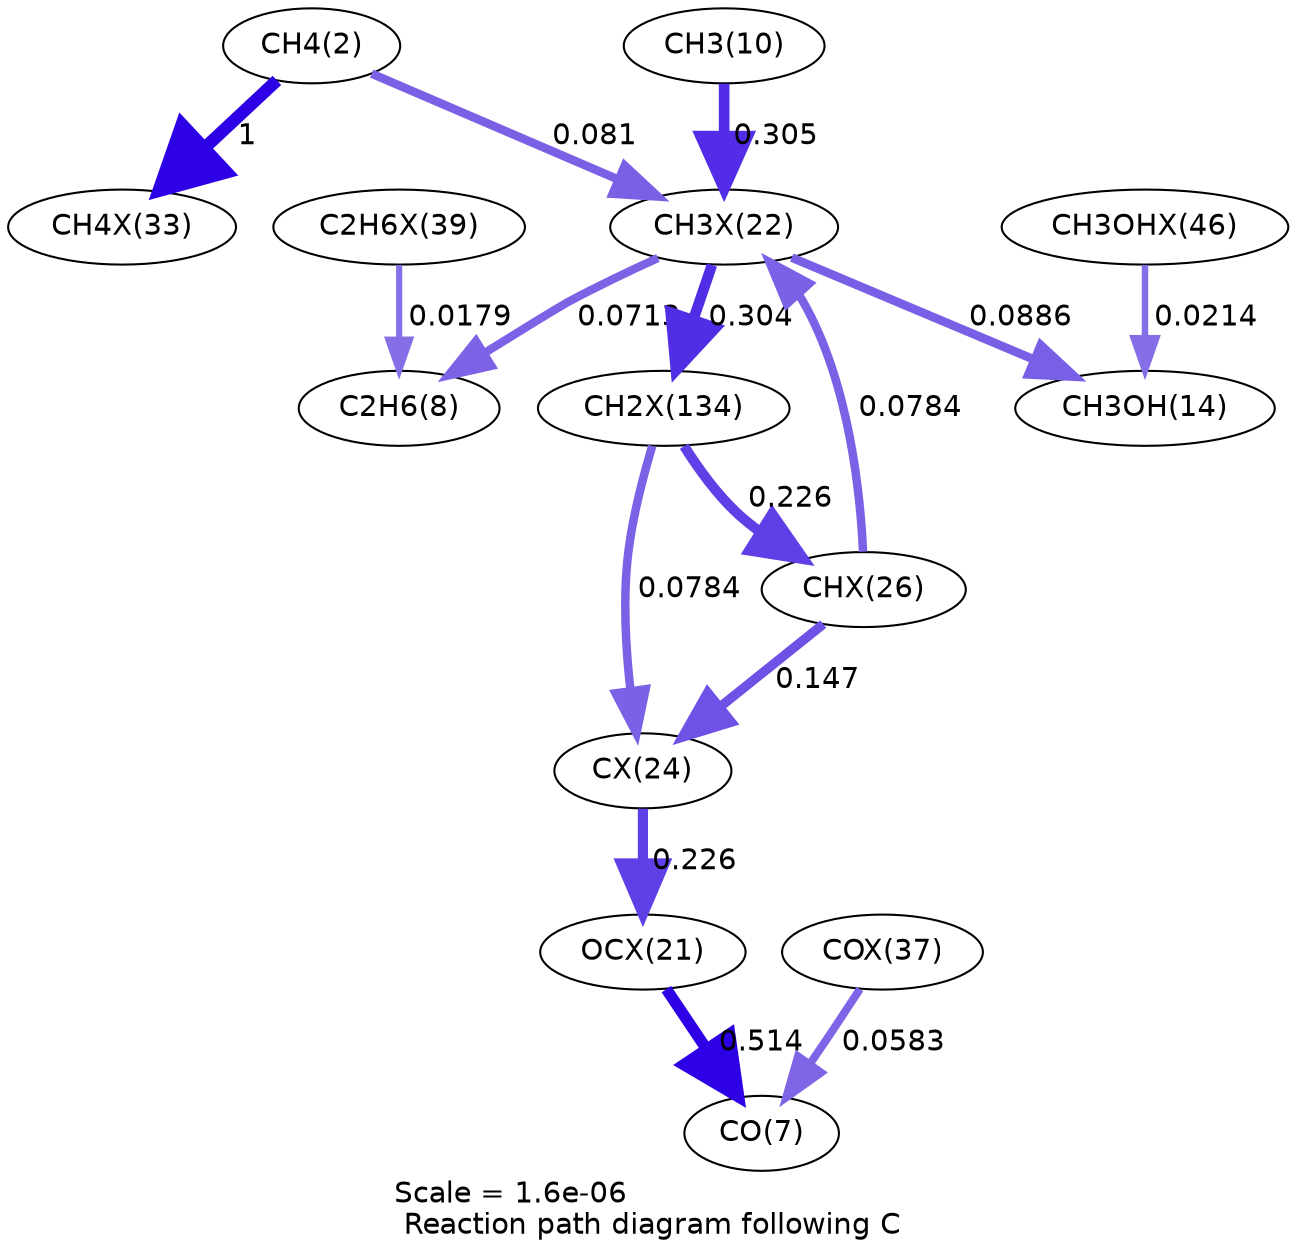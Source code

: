 digraph reaction_paths {
center=1;
s4 -> s48[fontname="Helvetica", penwidth=6, arrowsize=3, color="0.7, 1.5, 0.9"
, label=" 1"];
s4 -> s42[fontname="Helvetica", penwidth=4.1, arrowsize=2.05, color="0.7, 0.581, 0.9"
, label=" 0.081"];
s42 -> s10[fontname="Helvetica", penwidth=4.01, arrowsize=2, color="0.7, 0.571, 0.9"
, label=" 0.0713"];
s54 -> s10[fontname="Helvetica", penwidth=2.96, arrowsize=1.48, color="0.7, 0.518, 0.9"
, label=" 0.0179"];
s12 -> s42[fontname="Helvetica", penwidth=5.1, arrowsize=2.55, color="0.7, 0.805, 0.9"
, label=" 0.305"];
s42 -> s16[fontname="Helvetica", penwidth=4.17, arrowsize=2.09, color="0.7, 0.589, 0.9"
, label=" 0.0886"];
s42 -> s67[fontname="Helvetica", penwidth=5.1, arrowsize=2.55, color="0.7, 0.804, 0.9"
, label=" 0.304"];
s46 -> s42[fontname="Helvetica", penwidth=4.08, arrowsize=2.04, color="0.7, 0.578, 0.9"
, label=" 0.0784"];
s61 -> s16[fontname="Helvetica", penwidth=3.1, arrowsize=1.55, color="0.7, 0.521, 0.9"
, label=" 0.0214"];
s67 -> s46[fontname="Helvetica", penwidth=4.88, arrowsize=2.44, color="0.7, 0.726, 0.9"
, label=" 0.226"];
s67 -> s44[fontname="Helvetica", penwidth=4.08, arrowsize=2.04, color="0.7, 0.578, 0.9"
, label=" 0.0784"];
s46 -> s44[fontname="Helvetica", penwidth=4.55, arrowsize=2.28, color="0.7, 0.647, 0.9"
, label=" 0.147"];
s44 -> s41[fontname="Helvetica", penwidth=4.88, arrowsize=2.44, color="0.7, 0.726, 0.9"
, label=" 0.226"];
s41 -> s9[fontname="Helvetica", penwidth=5.5, arrowsize=2.75, color="0.7, 1.01, 0.9"
, label=" 0.514"];
s52 -> s9[fontname="Helvetica", penwidth=3.85, arrowsize=1.93, color="0.7, 0.558, 0.9"
, label=" 0.0583"];
s4 [ fontname="Helvetica", label="CH4(2)"];
s9 [ fontname="Helvetica", label="CO(7)"];
s10 [ fontname="Helvetica", label="C2H6(8)"];
s12 [ fontname="Helvetica", label="CH3(10)"];
s16 [ fontname="Helvetica", label="CH3OH(14)"];
s41 [ fontname="Helvetica", label="OCX(21)"];
s42 [ fontname="Helvetica", label="CH3X(22)"];
s44 [ fontname="Helvetica", label="CX(24)"];
s46 [ fontname="Helvetica", label="CHX(26)"];
s48 [ fontname="Helvetica", label="CH4X(33)"];
s52 [ fontname="Helvetica", label="COX(37)"];
s54 [ fontname="Helvetica", label="C2H6X(39)"];
s61 [ fontname="Helvetica", label="CH3OHX(46)"];
s67 [ fontname="Helvetica", label="CH2X(134)"];
 label = "Scale = 1.6e-06\l Reaction path diagram following C";
 fontname = "Helvetica";
}
